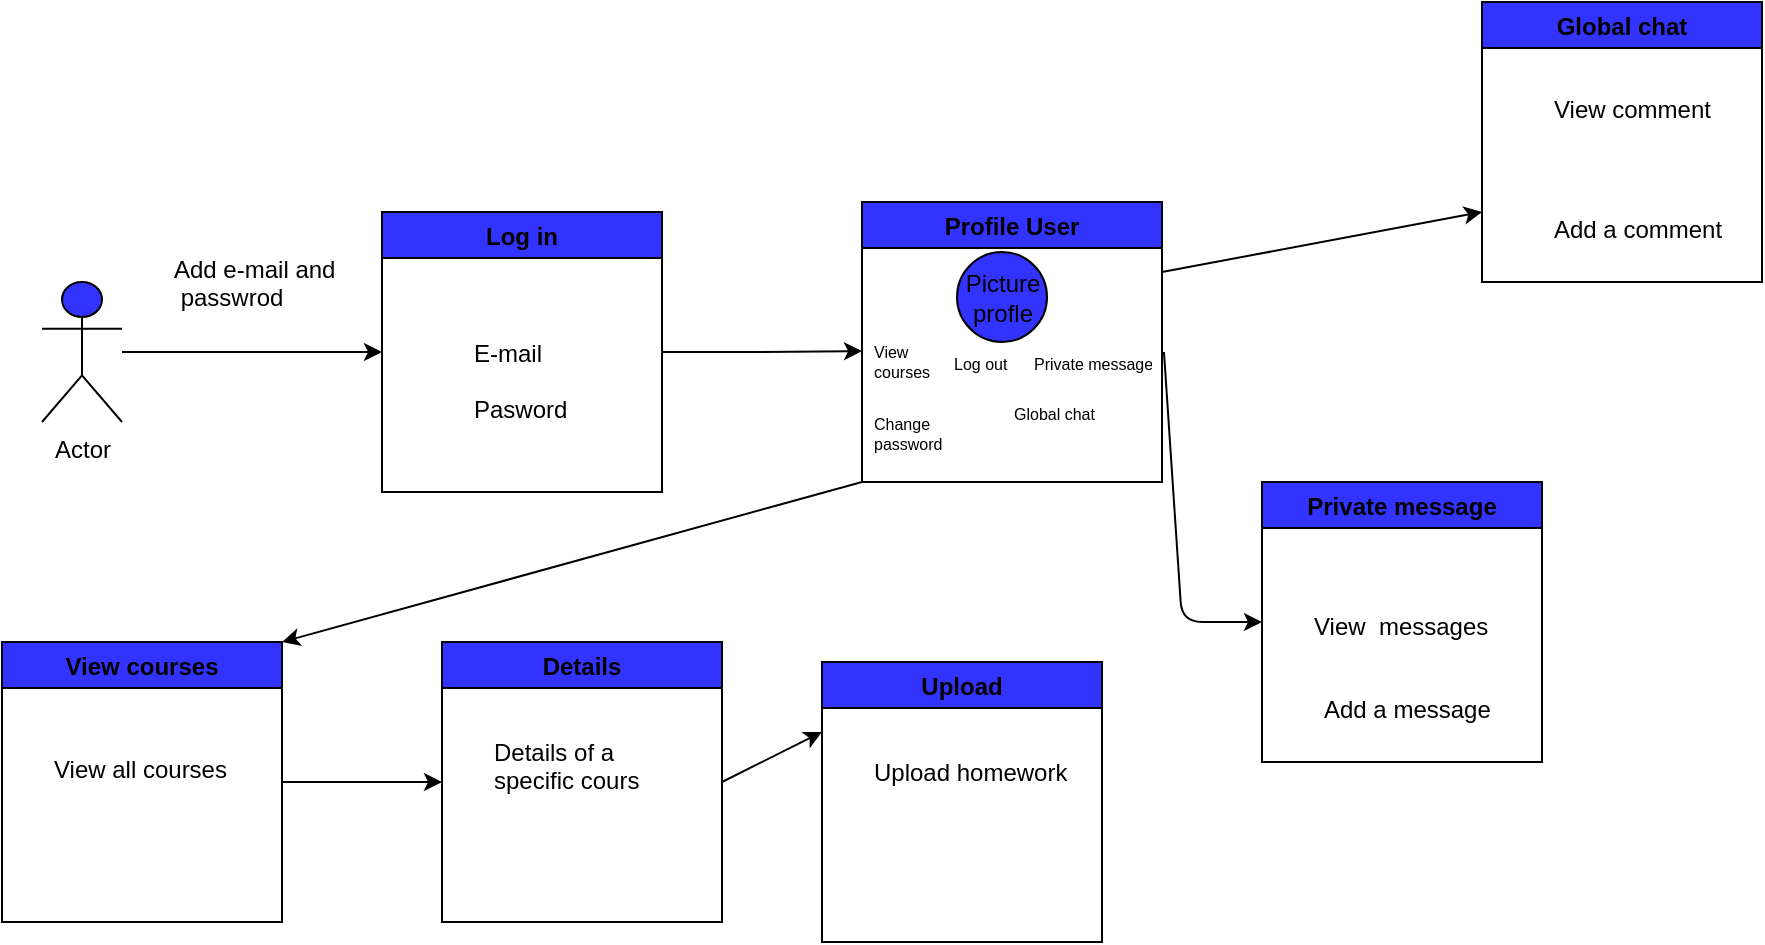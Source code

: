 <mxfile version="15.1.4" type="device"><diagram id="C5RBs43oDa-KdzZeNtuy" name="Page-1"><mxGraphModel dx="1422" dy="762" grid="1" gridSize="10" guides="1" tooltips="1" connect="1" arrows="1" fold="1" page="1" pageScale="1" pageWidth="827" pageHeight="1169" math="0" shadow="0"><root><mxCell id="WIyWlLk6GJQsqaUBKTNV-0"/><mxCell id="WIyWlLk6GJQsqaUBKTNV-1" parent="WIyWlLk6GJQsqaUBKTNV-0"/><mxCell id="FlBKG2YTJsKFOS1QDBy8-3" value="" style="edgeStyle=orthogonalEdgeStyle;rounded=0;orthogonalLoop=1;jettySize=auto;html=1;entryX=0;entryY=0.5;entryDx=0;entryDy=0;" edge="1" parent="WIyWlLk6GJQsqaUBKTNV-1" source="FlBKG2YTJsKFOS1QDBy8-0" target="FlBKG2YTJsKFOS1QDBy8-1"><mxGeometry relative="1" as="geometry"><mxPoint x="180" y="205" as="targetPoint"/></mxGeometry></mxCell><mxCell id="FlBKG2YTJsKFOS1QDBy8-0" value="Actor" style="shape=umlActor;verticalLabelPosition=bottom;verticalAlign=top;html=1;outlineConnect=0;fillColor=#3333FF;" vertex="1" parent="WIyWlLk6GJQsqaUBKTNV-1"><mxGeometry x="60" y="170" width="40" height="70" as="geometry"/></mxCell><mxCell id="FlBKG2YTJsKFOS1QDBy8-14" value="" style="edgeStyle=orthogonalEdgeStyle;rounded=0;orthogonalLoop=1;jettySize=auto;html=1;fontSize=8;entryX=0;entryY=0.5;entryDx=0;entryDy=0;" edge="1" parent="WIyWlLk6GJQsqaUBKTNV-1" source="FlBKG2YTJsKFOS1QDBy8-1" target="FlBKG2YTJsKFOS1QDBy8-8"><mxGeometry relative="1" as="geometry"/></mxCell><mxCell id="FlBKG2YTJsKFOS1QDBy8-1" value="Log in" style="swimlane;fillColor=#3333FF;" vertex="1" parent="WIyWlLk6GJQsqaUBKTNV-1"><mxGeometry x="230" y="135" width="140" height="140" as="geometry"/></mxCell><mxCell id="FlBKG2YTJsKFOS1QDBy8-4" value="E-mail" style="text;strokeColor=none;fillColor=none;align=left;verticalAlign=top;spacingLeft=4;spacingRight=4;overflow=hidden;rotatable=0;points=[[0,0.5],[1,0.5]];portConstraint=eastwest;" vertex="1" parent="FlBKG2YTJsKFOS1QDBy8-1"><mxGeometry x="40" y="57" width="60" height="26" as="geometry"/></mxCell><mxCell id="FlBKG2YTJsKFOS1QDBy8-5" value="Pasword" style="text;strokeColor=none;fillColor=none;align=left;verticalAlign=top;spacingLeft=4;spacingRight=4;overflow=hidden;rotatable=0;points=[[0,0.5],[1,0.5]];portConstraint=eastwest;" vertex="1" parent="FlBKG2YTJsKFOS1QDBy8-1"><mxGeometry x="40" y="85" width="60" height="26" as="geometry"/></mxCell><mxCell id="FlBKG2YTJsKFOS1QDBy8-6" value="Add e-mail and&#10; passwrod" style="text;strokeColor=none;fillColor=none;align=left;verticalAlign=top;spacingLeft=4;spacingRight=4;overflow=hidden;rotatable=0;points=[[0,0.5],[1,0.5]];portConstraint=eastwest;" vertex="1" parent="WIyWlLk6GJQsqaUBKTNV-1"><mxGeometry x="120" y="150" width="100" height="46" as="geometry"/></mxCell><mxCell id="FlBKG2YTJsKFOS1QDBy8-7" value="Profile User" style="swimlane;fillColor=#3333FF;" vertex="1" parent="WIyWlLk6GJQsqaUBKTNV-1"><mxGeometry x="470" y="130" width="150" height="140" as="geometry"/></mxCell><mxCell id="FlBKG2YTJsKFOS1QDBy8-8" value="View &#10;courses" style="text;strokeColor=none;fillColor=none;align=left;verticalAlign=top;spacingLeft=4;spacingRight=4;overflow=hidden;rotatable=0;points=[[0,0.5],[1,0.5]];portConstraint=eastwest;fontSize=8;" vertex="1" parent="FlBKG2YTJsKFOS1QDBy8-7"><mxGeometry y="64" width="100" height="21" as="geometry"/></mxCell><mxCell id="FlBKG2YTJsKFOS1QDBy8-9" value="Log out" style="text;strokeColor=none;fillColor=none;align=left;verticalAlign=top;spacingLeft=4;spacingRight=4;overflow=hidden;rotatable=0;points=[[0,0.5],[1,0.5]];portConstraint=eastwest;fontSize=8;" vertex="1" parent="FlBKG2YTJsKFOS1QDBy8-7"><mxGeometry x="40" y="70" width="60" height="26" as="geometry"/></mxCell><mxCell id="FlBKG2YTJsKFOS1QDBy8-10" value="Picture profle" style="ellipse;whiteSpace=wrap;html=1;aspect=fixed;fillColor=#3333FF;" vertex="1" parent="FlBKG2YTJsKFOS1QDBy8-7"><mxGeometry x="47.5" y="25" width="45" height="45" as="geometry"/></mxCell><mxCell id="FlBKG2YTJsKFOS1QDBy8-11" value="Private message" style="text;strokeColor=none;fillColor=none;align=left;verticalAlign=top;spacingLeft=4;spacingRight=4;overflow=hidden;rotatable=0;points=[[0,0.5],[1,0.5]];portConstraint=eastwest;fontSize=8;" vertex="1" parent="FlBKG2YTJsKFOS1QDBy8-7"><mxGeometry x="80" y="70" width="70" height="30" as="geometry"/></mxCell><mxCell id="FlBKG2YTJsKFOS1QDBy8-12" value="Global chat" style="text;strokeColor=none;fillColor=none;align=left;verticalAlign=top;spacingLeft=4;spacingRight=4;overflow=hidden;rotatable=0;points=[[0,0.5],[1,0.5]];portConstraint=eastwest;fontSize=8;" vertex="1" parent="FlBKG2YTJsKFOS1QDBy8-7"><mxGeometry x="70" y="95" width="60" height="26" as="geometry"/></mxCell><mxCell id="FlBKG2YTJsKFOS1QDBy8-13" value="Change &#10;password" style="text;strokeColor=none;fillColor=none;align=left;verticalAlign=top;spacingLeft=4;spacingRight=4;overflow=hidden;rotatable=0;points=[[0,0.5],[1,0.5]];portConstraint=eastwest;fontSize=8;" vertex="1" parent="FlBKG2YTJsKFOS1QDBy8-7"><mxGeometry y="100" width="80" height="30" as="geometry"/></mxCell><mxCell id="FlBKG2YTJsKFOS1QDBy8-15" value="Details" style="swimlane;fillColor=#3333FF;" vertex="1" parent="WIyWlLk6GJQsqaUBKTNV-1"><mxGeometry x="260" y="350" width="140" height="140" as="geometry"/></mxCell><mxCell id="FlBKG2YTJsKFOS1QDBy8-16" value="Details of a &#10;specific cours" style="text;strokeColor=none;fillColor=none;align=left;verticalAlign=top;spacingLeft=4;spacingRight=4;overflow=hidden;rotatable=0;points=[[0,0.5],[1,0.5]];portConstraint=eastwest;" vertex="1" parent="FlBKG2YTJsKFOS1QDBy8-15"><mxGeometry x="20" y="41.5" width="100" height="50" as="geometry"/></mxCell><mxCell id="FlBKG2YTJsKFOS1QDBy8-18" value="Private message" style="swimlane;fillColor=#3333FF;startSize=23;" vertex="1" parent="WIyWlLk6GJQsqaUBKTNV-1"><mxGeometry x="670" y="270" width="140" height="140" as="geometry"/></mxCell><mxCell id="FlBKG2YTJsKFOS1QDBy8-19" value="View  messages" style="text;strokeColor=none;fillColor=none;align=left;verticalAlign=top;spacingLeft=4;spacingRight=4;overflow=hidden;rotatable=0;points=[[0,0.5],[1,0.5]];portConstraint=eastwest;" vertex="1" parent="FlBKG2YTJsKFOS1QDBy8-18"><mxGeometry x="20" y="58.5" width="100" height="21.5" as="geometry"/></mxCell><mxCell id="FlBKG2YTJsKFOS1QDBy8-20" value="Add a message" style="text;strokeColor=none;fillColor=none;align=left;verticalAlign=top;spacingLeft=4;spacingRight=4;overflow=hidden;rotatable=0;points=[[0,0.5],[1,0.5]];portConstraint=eastwest;" vertex="1" parent="FlBKG2YTJsKFOS1QDBy8-18"><mxGeometry x="25" y="100" width="105" height="30" as="geometry"/></mxCell><mxCell id="FlBKG2YTJsKFOS1QDBy8-21" value="Global chat" style="swimlane;fillColor=#3333FF;" vertex="1" parent="WIyWlLk6GJQsqaUBKTNV-1"><mxGeometry x="780" y="30" width="140" height="140" as="geometry"/></mxCell><mxCell id="FlBKG2YTJsKFOS1QDBy8-22" value="View comment" style="text;strokeColor=none;fillColor=none;align=left;verticalAlign=top;spacingLeft=4;spacingRight=4;overflow=hidden;rotatable=0;points=[[0,0.5],[1,0.5]];portConstraint=eastwest;" vertex="1" parent="FlBKG2YTJsKFOS1QDBy8-21"><mxGeometry x="30" y="40" width="100" height="23" as="geometry"/></mxCell><mxCell id="FlBKG2YTJsKFOS1QDBy8-23" value="Add a comment" style="text;strokeColor=none;fillColor=none;align=left;verticalAlign=top;spacingLeft=4;spacingRight=4;overflow=hidden;rotatable=0;points=[[0,0.5],[1,0.5]];portConstraint=eastwest;" vertex="1" parent="FlBKG2YTJsKFOS1QDBy8-21"><mxGeometry x="30" y="100" width="100" height="25" as="geometry"/></mxCell><mxCell id="FlBKG2YTJsKFOS1QDBy8-24" value="View courses" style="swimlane;fillColor=#3333FF;startSize=23;" vertex="1" parent="WIyWlLk6GJQsqaUBKTNV-1"><mxGeometry x="40" y="350" width="140" height="140" as="geometry"/></mxCell><mxCell id="FlBKG2YTJsKFOS1QDBy8-25" value="View all courses" style="text;strokeColor=none;fillColor=none;align=left;verticalAlign=top;spacingLeft=4;spacingRight=4;overflow=hidden;rotatable=0;points=[[0,0.5],[1,0.5]];portConstraint=eastwest;" vertex="1" parent="FlBKG2YTJsKFOS1QDBy8-24"><mxGeometry x="20" y="50" width="100" height="33" as="geometry"/></mxCell><mxCell id="FlBKG2YTJsKFOS1QDBy8-27" value="Upload" style="swimlane;fillColor=#3333FF;startSize=23;" vertex="1" parent="WIyWlLk6GJQsqaUBKTNV-1"><mxGeometry x="450" y="360" width="140" height="140" as="geometry"/></mxCell><mxCell id="FlBKG2YTJsKFOS1QDBy8-28" value="Upload homework" style="text;strokeColor=none;fillColor=none;align=left;verticalAlign=top;spacingLeft=4;spacingRight=4;overflow=hidden;rotatable=0;points=[[0,0.5],[1,0.5]];portConstraint=eastwest;" vertex="1" parent="FlBKG2YTJsKFOS1QDBy8-27"><mxGeometry x="20" y="41.5" width="110" height="48.5" as="geometry"/></mxCell><mxCell id="FlBKG2YTJsKFOS1QDBy8-29" value="" style="endArrow=classic;html=1;fontSize=8;entryX=0;entryY=0.5;entryDx=0;entryDy=0;exitX=1.014;exitY=0.167;exitDx=0;exitDy=0;exitPerimeter=0;" edge="1" parent="WIyWlLk6GJQsqaUBKTNV-1" source="FlBKG2YTJsKFOS1QDBy8-11" target="FlBKG2YTJsKFOS1QDBy8-18"><mxGeometry width="50" height="50" relative="1" as="geometry"><mxPoint x="390" y="400" as="sourcePoint"/><mxPoint x="440" y="350" as="targetPoint"/><Array as="points"><mxPoint x="630" y="340"/></Array></mxGeometry></mxCell><mxCell id="FlBKG2YTJsKFOS1QDBy8-30" value="" style="endArrow=classic;html=1;fontSize=8;exitX=1;exitY=0.25;exitDx=0;exitDy=0;entryX=0;entryY=0.75;entryDx=0;entryDy=0;" edge="1" parent="WIyWlLk6GJQsqaUBKTNV-1" source="FlBKG2YTJsKFOS1QDBy8-7" target="FlBKG2YTJsKFOS1QDBy8-21"><mxGeometry width="50" height="50" relative="1" as="geometry"><mxPoint x="390" y="340" as="sourcePoint"/><mxPoint x="440" y="290" as="targetPoint"/></mxGeometry></mxCell><mxCell id="FlBKG2YTJsKFOS1QDBy8-31" value="" style="endArrow=classic;html=1;fontSize=8;exitX=0;exitY=1;exitDx=0;exitDy=0;entryX=1;entryY=0;entryDx=0;entryDy=0;" edge="1" parent="WIyWlLk6GJQsqaUBKTNV-1" source="FlBKG2YTJsKFOS1QDBy8-7" target="FlBKG2YTJsKFOS1QDBy8-24"><mxGeometry width="50" height="50" relative="1" as="geometry"><mxPoint x="630" y="175" as="sourcePoint"/><mxPoint x="700" y="125" as="targetPoint"/></mxGeometry></mxCell><mxCell id="FlBKG2YTJsKFOS1QDBy8-32" value="" style="endArrow=classic;html=1;fontSize=8;exitX=1;exitY=0.5;exitDx=0;exitDy=0;entryX=0;entryY=0.25;entryDx=0;entryDy=0;" edge="1" parent="WIyWlLk6GJQsqaUBKTNV-1" source="FlBKG2YTJsKFOS1QDBy8-15" target="FlBKG2YTJsKFOS1QDBy8-27"><mxGeometry width="50" height="50" relative="1" as="geometry"><mxPoint x="640" y="185" as="sourcePoint"/><mxPoint x="710" y="135" as="targetPoint"/></mxGeometry></mxCell><mxCell id="FlBKG2YTJsKFOS1QDBy8-33" value="" style="endArrow=classic;html=1;fontSize=8;exitX=1;exitY=0.5;exitDx=0;exitDy=0;entryX=0;entryY=0.5;entryDx=0;entryDy=0;" edge="1" parent="WIyWlLk6GJQsqaUBKTNV-1" source="FlBKG2YTJsKFOS1QDBy8-24" target="FlBKG2YTJsKFOS1QDBy8-15"><mxGeometry width="50" height="50" relative="1" as="geometry"><mxPoint x="190" y="410" as="sourcePoint"/><mxPoint x="260" y="360" as="targetPoint"/></mxGeometry></mxCell></root></mxGraphModel></diagram></mxfile>